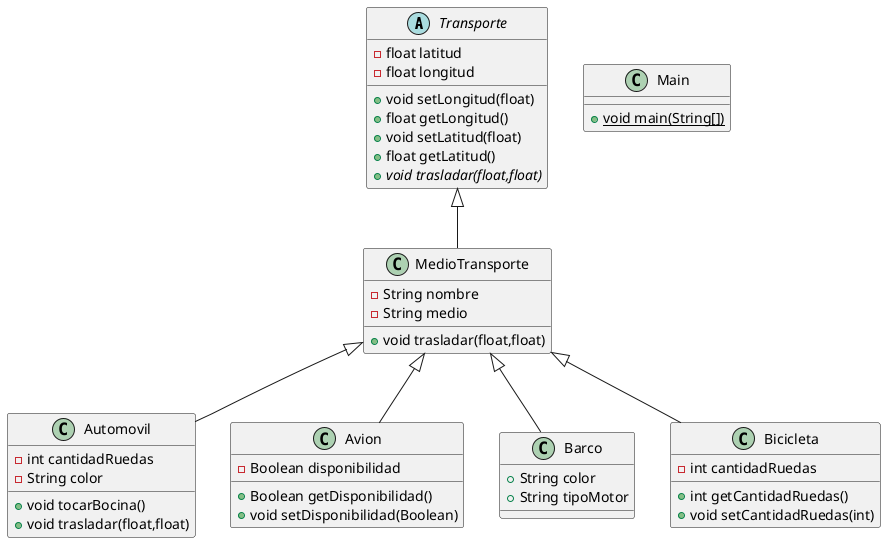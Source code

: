 @startuml
abstract class Transporte {
- float latitud
- float longitud
+ void setLongitud(float)
+ float getLongitud()
+ void setLatitud(float)
+ float getLatitud()
+ {abstract}void trasladar(float,float)
}


class Automovil {
- int cantidadRuedas
- String color
+ void tocarBocina()
+ void trasladar(float,float)
}


class Avion {
- Boolean disponibilidad
+ Boolean getDisponibilidad()
+ void setDisponibilidad(Boolean)
}


class MedioTransporte {
- String nombre
- String medio
+ void trasladar(float,float)
}


class Main {
+ {static} void main(String[])
}

class Barco {
+ String color
+ String tipoMotor
}

class Bicicleta {
- int cantidadRuedas
+ int getCantidadRuedas()
+ void setCantidadRuedas(int)
}


MedioTransporte <|-- Automovil
MedioTransporte <|-- Avion
Transporte <|-- MedioTransporte
MedioTransporte <|-- Barco
MedioTransporte <|-- Bicicleta
@enduml